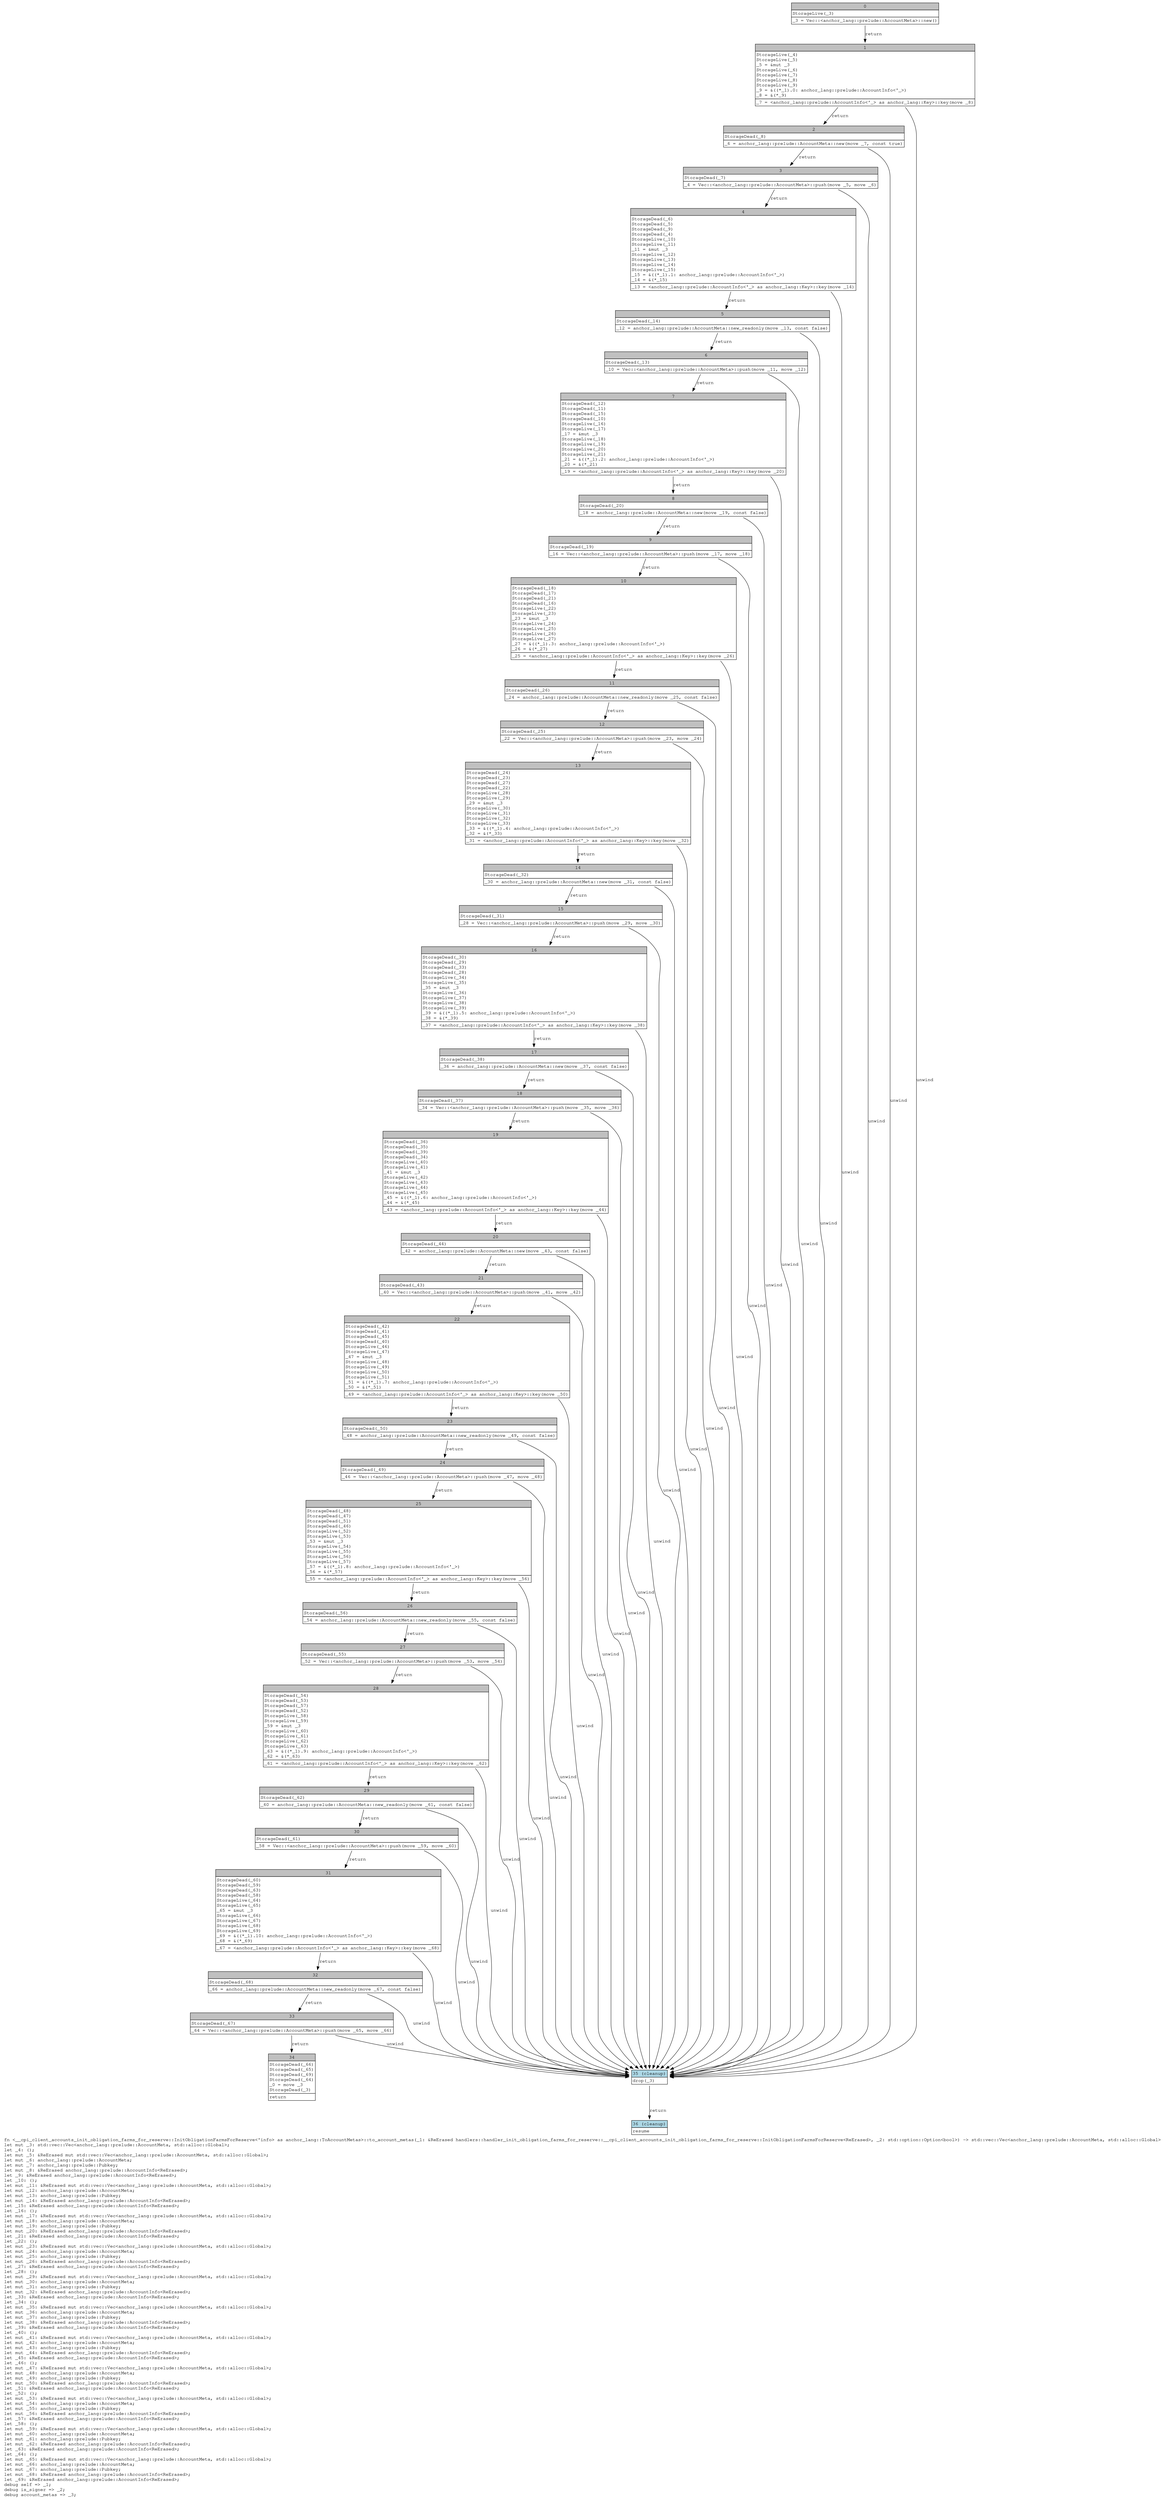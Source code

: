digraph Mir_0_4114 {
    graph [fontname="Courier, monospace"];
    node [fontname="Courier, monospace"];
    edge [fontname="Courier, monospace"];
    label=<fn &lt;__cpi_client_accounts_init_obligation_farms_for_reserve::InitObligationFarmsForReserve&lt;'info&gt; as anchor_lang::ToAccountMetas&gt;::to_account_metas(_1: &amp;ReErased handlers::handler_init_obligation_farms_for_reserve::__cpi_client_accounts_init_obligation_farms_for_reserve::InitObligationFarmsForReserve&lt;ReErased&gt;, _2: std::option::Option&lt;bool&gt;) -&gt; std::vec::Vec&lt;anchor_lang::prelude::AccountMeta, std::alloc::Global&gt;<br align="left"/>let mut _3: std::vec::Vec&lt;anchor_lang::prelude::AccountMeta, std::alloc::Global&gt;;<br align="left"/>let _4: ();<br align="left"/>let mut _5: &amp;ReErased mut std::vec::Vec&lt;anchor_lang::prelude::AccountMeta, std::alloc::Global&gt;;<br align="left"/>let mut _6: anchor_lang::prelude::AccountMeta;<br align="left"/>let mut _7: anchor_lang::prelude::Pubkey;<br align="left"/>let mut _8: &amp;ReErased anchor_lang::prelude::AccountInfo&lt;ReErased&gt;;<br align="left"/>let _9: &amp;ReErased anchor_lang::prelude::AccountInfo&lt;ReErased&gt;;<br align="left"/>let _10: ();<br align="left"/>let mut _11: &amp;ReErased mut std::vec::Vec&lt;anchor_lang::prelude::AccountMeta, std::alloc::Global&gt;;<br align="left"/>let mut _12: anchor_lang::prelude::AccountMeta;<br align="left"/>let mut _13: anchor_lang::prelude::Pubkey;<br align="left"/>let mut _14: &amp;ReErased anchor_lang::prelude::AccountInfo&lt;ReErased&gt;;<br align="left"/>let _15: &amp;ReErased anchor_lang::prelude::AccountInfo&lt;ReErased&gt;;<br align="left"/>let _16: ();<br align="left"/>let mut _17: &amp;ReErased mut std::vec::Vec&lt;anchor_lang::prelude::AccountMeta, std::alloc::Global&gt;;<br align="left"/>let mut _18: anchor_lang::prelude::AccountMeta;<br align="left"/>let mut _19: anchor_lang::prelude::Pubkey;<br align="left"/>let mut _20: &amp;ReErased anchor_lang::prelude::AccountInfo&lt;ReErased&gt;;<br align="left"/>let _21: &amp;ReErased anchor_lang::prelude::AccountInfo&lt;ReErased&gt;;<br align="left"/>let _22: ();<br align="left"/>let mut _23: &amp;ReErased mut std::vec::Vec&lt;anchor_lang::prelude::AccountMeta, std::alloc::Global&gt;;<br align="left"/>let mut _24: anchor_lang::prelude::AccountMeta;<br align="left"/>let mut _25: anchor_lang::prelude::Pubkey;<br align="left"/>let mut _26: &amp;ReErased anchor_lang::prelude::AccountInfo&lt;ReErased&gt;;<br align="left"/>let _27: &amp;ReErased anchor_lang::prelude::AccountInfo&lt;ReErased&gt;;<br align="left"/>let _28: ();<br align="left"/>let mut _29: &amp;ReErased mut std::vec::Vec&lt;anchor_lang::prelude::AccountMeta, std::alloc::Global&gt;;<br align="left"/>let mut _30: anchor_lang::prelude::AccountMeta;<br align="left"/>let mut _31: anchor_lang::prelude::Pubkey;<br align="left"/>let mut _32: &amp;ReErased anchor_lang::prelude::AccountInfo&lt;ReErased&gt;;<br align="left"/>let _33: &amp;ReErased anchor_lang::prelude::AccountInfo&lt;ReErased&gt;;<br align="left"/>let _34: ();<br align="left"/>let mut _35: &amp;ReErased mut std::vec::Vec&lt;anchor_lang::prelude::AccountMeta, std::alloc::Global&gt;;<br align="left"/>let mut _36: anchor_lang::prelude::AccountMeta;<br align="left"/>let mut _37: anchor_lang::prelude::Pubkey;<br align="left"/>let mut _38: &amp;ReErased anchor_lang::prelude::AccountInfo&lt;ReErased&gt;;<br align="left"/>let _39: &amp;ReErased anchor_lang::prelude::AccountInfo&lt;ReErased&gt;;<br align="left"/>let _40: ();<br align="left"/>let mut _41: &amp;ReErased mut std::vec::Vec&lt;anchor_lang::prelude::AccountMeta, std::alloc::Global&gt;;<br align="left"/>let mut _42: anchor_lang::prelude::AccountMeta;<br align="left"/>let mut _43: anchor_lang::prelude::Pubkey;<br align="left"/>let mut _44: &amp;ReErased anchor_lang::prelude::AccountInfo&lt;ReErased&gt;;<br align="left"/>let _45: &amp;ReErased anchor_lang::prelude::AccountInfo&lt;ReErased&gt;;<br align="left"/>let _46: ();<br align="left"/>let mut _47: &amp;ReErased mut std::vec::Vec&lt;anchor_lang::prelude::AccountMeta, std::alloc::Global&gt;;<br align="left"/>let mut _48: anchor_lang::prelude::AccountMeta;<br align="left"/>let mut _49: anchor_lang::prelude::Pubkey;<br align="left"/>let mut _50: &amp;ReErased anchor_lang::prelude::AccountInfo&lt;ReErased&gt;;<br align="left"/>let _51: &amp;ReErased anchor_lang::prelude::AccountInfo&lt;ReErased&gt;;<br align="left"/>let _52: ();<br align="left"/>let mut _53: &amp;ReErased mut std::vec::Vec&lt;anchor_lang::prelude::AccountMeta, std::alloc::Global&gt;;<br align="left"/>let mut _54: anchor_lang::prelude::AccountMeta;<br align="left"/>let mut _55: anchor_lang::prelude::Pubkey;<br align="left"/>let mut _56: &amp;ReErased anchor_lang::prelude::AccountInfo&lt;ReErased&gt;;<br align="left"/>let _57: &amp;ReErased anchor_lang::prelude::AccountInfo&lt;ReErased&gt;;<br align="left"/>let _58: ();<br align="left"/>let mut _59: &amp;ReErased mut std::vec::Vec&lt;anchor_lang::prelude::AccountMeta, std::alloc::Global&gt;;<br align="left"/>let mut _60: anchor_lang::prelude::AccountMeta;<br align="left"/>let mut _61: anchor_lang::prelude::Pubkey;<br align="left"/>let mut _62: &amp;ReErased anchor_lang::prelude::AccountInfo&lt;ReErased&gt;;<br align="left"/>let _63: &amp;ReErased anchor_lang::prelude::AccountInfo&lt;ReErased&gt;;<br align="left"/>let _64: ();<br align="left"/>let mut _65: &amp;ReErased mut std::vec::Vec&lt;anchor_lang::prelude::AccountMeta, std::alloc::Global&gt;;<br align="left"/>let mut _66: anchor_lang::prelude::AccountMeta;<br align="left"/>let mut _67: anchor_lang::prelude::Pubkey;<br align="left"/>let mut _68: &amp;ReErased anchor_lang::prelude::AccountInfo&lt;ReErased&gt;;<br align="left"/>let _69: &amp;ReErased anchor_lang::prelude::AccountInfo&lt;ReErased&gt;;<br align="left"/>debug self =&gt; _1;<br align="left"/>debug is_signer =&gt; _2;<br align="left"/>debug account_metas =&gt; _3;<br align="left"/>>;
    bb0__0_4114 [shape="none", label=<<table border="0" cellborder="1" cellspacing="0"><tr><td bgcolor="gray" align="center" colspan="1">0</td></tr><tr><td align="left" balign="left">StorageLive(_3)<br/></td></tr><tr><td align="left">_3 = Vec::&lt;anchor_lang::prelude::AccountMeta&gt;::new()</td></tr></table>>];
    bb1__0_4114 [shape="none", label=<<table border="0" cellborder="1" cellspacing="0"><tr><td bgcolor="gray" align="center" colspan="1">1</td></tr><tr><td align="left" balign="left">StorageLive(_4)<br/>StorageLive(_5)<br/>_5 = &amp;mut _3<br/>StorageLive(_6)<br/>StorageLive(_7)<br/>StorageLive(_8)<br/>StorageLive(_9)<br/>_9 = &amp;((*_1).0: anchor_lang::prelude::AccountInfo&lt;'_&gt;)<br/>_8 = &amp;(*_9)<br/></td></tr><tr><td align="left">_7 = &lt;anchor_lang::prelude::AccountInfo&lt;'_&gt; as anchor_lang::Key&gt;::key(move _8)</td></tr></table>>];
    bb2__0_4114 [shape="none", label=<<table border="0" cellborder="1" cellspacing="0"><tr><td bgcolor="gray" align="center" colspan="1">2</td></tr><tr><td align="left" balign="left">StorageDead(_8)<br/></td></tr><tr><td align="left">_6 = anchor_lang::prelude::AccountMeta::new(move _7, const true)</td></tr></table>>];
    bb3__0_4114 [shape="none", label=<<table border="0" cellborder="1" cellspacing="0"><tr><td bgcolor="gray" align="center" colspan="1">3</td></tr><tr><td align="left" balign="left">StorageDead(_7)<br/></td></tr><tr><td align="left">_4 = Vec::&lt;anchor_lang::prelude::AccountMeta&gt;::push(move _5, move _6)</td></tr></table>>];
    bb4__0_4114 [shape="none", label=<<table border="0" cellborder="1" cellspacing="0"><tr><td bgcolor="gray" align="center" colspan="1">4</td></tr><tr><td align="left" balign="left">StorageDead(_6)<br/>StorageDead(_5)<br/>StorageDead(_9)<br/>StorageDead(_4)<br/>StorageLive(_10)<br/>StorageLive(_11)<br/>_11 = &amp;mut _3<br/>StorageLive(_12)<br/>StorageLive(_13)<br/>StorageLive(_14)<br/>StorageLive(_15)<br/>_15 = &amp;((*_1).1: anchor_lang::prelude::AccountInfo&lt;'_&gt;)<br/>_14 = &amp;(*_15)<br/></td></tr><tr><td align="left">_13 = &lt;anchor_lang::prelude::AccountInfo&lt;'_&gt; as anchor_lang::Key&gt;::key(move _14)</td></tr></table>>];
    bb5__0_4114 [shape="none", label=<<table border="0" cellborder="1" cellspacing="0"><tr><td bgcolor="gray" align="center" colspan="1">5</td></tr><tr><td align="left" balign="left">StorageDead(_14)<br/></td></tr><tr><td align="left">_12 = anchor_lang::prelude::AccountMeta::new_readonly(move _13, const false)</td></tr></table>>];
    bb6__0_4114 [shape="none", label=<<table border="0" cellborder="1" cellspacing="0"><tr><td bgcolor="gray" align="center" colspan="1">6</td></tr><tr><td align="left" balign="left">StorageDead(_13)<br/></td></tr><tr><td align="left">_10 = Vec::&lt;anchor_lang::prelude::AccountMeta&gt;::push(move _11, move _12)</td></tr></table>>];
    bb7__0_4114 [shape="none", label=<<table border="0" cellborder="1" cellspacing="0"><tr><td bgcolor="gray" align="center" colspan="1">7</td></tr><tr><td align="left" balign="left">StorageDead(_12)<br/>StorageDead(_11)<br/>StorageDead(_15)<br/>StorageDead(_10)<br/>StorageLive(_16)<br/>StorageLive(_17)<br/>_17 = &amp;mut _3<br/>StorageLive(_18)<br/>StorageLive(_19)<br/>StorageLive(_20)<br/>StorageLive(_21)<br/>_21 = &amp;((*_1).2: anchor_lang::prelude::AccountInfo&lt;'_&gt;)<br/>_20 = &amp;(*_21)<br/></td></tr><tr><td align="left">_19 = &lt;anchor_lang::prelude::AccountInfo&lt;'_&gt; as anchor_lang::Key&gt;::key(move _20)</td></tr></table>>];
    bb8__0_4114 [shape="none", label=<<table border="0" cellborder="1" cellspacing="0"><tr><td bgcolor="gray" align="center" colspan="1">8</td></tr><tr><td align="left" balign="left">StorageDead(_20)<br/></td></tr><tr><td align="left">_18 = anchor_lang::prelude::AccountMeta::new(move _19, const false)</td></tr></table>>];
    bb9__0_4114 [shape="none", label=<<table border="0" cellborder="1" cellspacing="0"><tr><td bgcolor="gray" align="center" colspan="1">9</td></tr><tr><td align="left" balign="left">StorageDead(_19)<br/></td></tr><tr><td align="left">_16 = Vec::&lt;anchor_lang::prelude::AccountMeta&gt;::push(move _17, move _18)</td></tr></table>>];
    bb10__0_4114 [shape="none", label=<<table border="0" cellborder="1" cellspacing="0"><tr><td bgcolor="gray" align="center" colspan="1">10</td></tr><tr><td align="left" balign="left">StorageDead(_18)<br/>StorageDead(_17)<br/>StorageDead(_21)<br/>StorageDead(_16)<br/>StorageLive(_22)<br/>StorageLive(_23)<br/>_23 = &amp;mut _3<br/>StorageLive(_24)<br/>StorageLive(_25)<br/>StorageLive(_26)<br/>StorageLive(_27)<br/>_27 = &amp;((*_1).3: anchor_lang::prelude::AccountInfo&lt;'_&gt;)<br/>_26 = &amp;(*_27)<br/></td></tr><tr><td align="left">_25 = &lt;anchor_lang::prelude::AccountInfo&lt;'_&gt; as anchor_lang::Key&gt;::key(move _26)</td></tr></table>>];
    bb11__0_4114 [shape="none", label=<<table border="0" cellborder="1" cellspacing="0"><tr><td bgcolor="gray" align="center" colspan="1">11</td></tr><tr><td align="left" balign="left">StorageDead(_26)<br/></td></tr><tr><td align="left">_24 = anchor_lang::prelude::AccountMeta::new_readonly(move _25, const false)</td></tr></table>>];
    bb12__0_4114 [shape="none", label=<<table border="0" cellborder="1" cellspacing="0"><tr><td bgcolor="gray" align="center" colspan="1">12</td></tr><tr><td align="left" balign="left">StorageDead(_25)<br/></td></tr><tr><td align="left">_22 = Vec::&lt;anchor_lang::prelude::AccountMeta&gt;::push(move _23, move _24)</td></tr></table>>];
    bb13__0_4114 [shape="none", label=<<table border="0" cellborder="1" cellspacing="0"><tr><td bgcolor="gray" align="center" colspan="1">13</td></tr><tr><td align="left" balign="left">StorageDead(_24)<br/>StorageDead(_23)<br/>StorageDead(_27)<br/>StorageDead(_22)<br/>StorageLive(_28)<br/>StorageLive(_29)<br/>_29 = &amp;mut _3<br/>StorageLive(_30)<br/>StorageLive(_31)<br/>StorageLive(_32)<br/>StorageLive(_33)<br/>_33 = &amp;((*_1).4: anchor_lang::prelude::AccountInfo&lt;'_&gt;)<br/>_32 = &amp;(*_33)<br/></td></tr><tr><td align="left">_31 = &lt;anchor_lang::prelude::AccountInfo&lt;'_&gt; as anchor_lang::Key&gt;::key(move _32)</td></tr></table>>];
    bb14__0_4114 [shape="none", label=<<table border="0" cellborder="1" cellspacing="0"><tr><td bgcolor="gray" align="center" colspan="1">14</td></tr><tr><td align="left" balign="left">StorageDead(_32)<br/></td></tr><tr><td align="left">_30 = anchor_lang::prelude::AccountMeta::new(move _31, const false)</td></tr></table>>];
    bb15__0_4114 [shape="none", label=<<table border="0" cellborder="1" cellspacing="0"><tr><td bgcolor="gray" align="center" colspan="1">15</td></tr><tr><td align="left" balign="left">StorageDead(_31)<br/></td></tr><tr><td align="left">_28 = Vec::&lt;anchor_lang::prelude::AccountMeta&gt;::push(move _29, move _30)</td></tr></table>>];
    bb16__0_4114 [shape="none", label=<<table border="0" cellborder="1" cellspacing="0"><tr><td bgcolor="gray" align="center" colspan="1">16</td></tr><tr><td align="left" balign="left">StorageDead(_30)<br/>StorageDead(_29)<br/>StorageDead(_33)<br/>StorageDead(_28)<br/>StorageLive(_34)<br/>StorageLive(_35)<br/>_35 = &amp;mut _3<br/>StorageLive(_36)<br/>StorageLive(_37)<br/>StorageLive(_38)<br/>StorageLive(_39)<br/>_39 = &amp;((*_1).5: anchor_lang::prelude::AccountInfo&lt;'_&gt;)<br/>_38 = &amp;(*_39)<br/></td></tr><tr><td align="left">_37 = &lt;anchor_lang::prelude::AccountInfo&lt;'_&gt; as anchor_lang::Key&gt;::key(move _38)</td></tr></table>>];
    bb17__0_4114 [shape="none", label=<<table border="0" cellborder="1" cellspacing="0"><tr><td bgcolor="gray" align="center" colspan="1">17</td></tr><tr><td align="left" balign="left">StorageDead(_38)<br/></td></tr><tr><td align="left">_36 = anchor_lang::prelude::AccountMeta::new(move _37, const false)</td></tr></table>>];
    bb18__0_4114 [shape="none", label=<<table border="0" cellborder="1" cellspacing="0"><tr><td bgcolor="gray" align="center" colspan="1">18</td></tr><tr><td align="left" balign="left">StorageDead(_37)<br/></td></tr><tr><td align="left">_34 = Vec::&lt;anchor_lang::prelude::AccountMeta&gt;::push(move _35, move _36)</td></tr></table>>];
    bb19__0_4114 [shape="none", label=<<table border="0" cellborder="1" cellspacing="0"><tr><td bgcolor="gray" align="center" colspan="1">19</td></tr><tr><td align="left" balign="left">StorageDead(_36)<br/>StorageDead(_35)<br/>StorageDead(_39)<br/>StorageDead(_34)<br/>StorageLive(_40)<br/>StorageLive(_41)<br/>_41 = &amp;mut _3<br/>StorageLive(_42)<br/>StorageLive(_43)<br/>StorageLive(_44)<br/>StorageLive(_45)<br/>_45 = &amp;((*_1).6: anchor_lang::prelude::AccountInfo&lt;'_&gt;)<br/>_44 = &amp;(*_45)<br/></td></tr><tr><td align="left">_43 = &lt;anchor_lang::prelude::AccountInfo&lt;'_&gt; as anchor_lang::Key&gt;::key(move _44)</td></tr></table>>];
    bb20__0_4114 [shape="none", label=<<table border="0" cellborder="1" cellspacing="0"><tr><td bgcolor="gray" align="center" colspan="1">20</td></tr><tr><td align="left" balign="left">StorageDead(_44)<br/></td></tr><tr><td align="left">_42 = anchor_lang::prelude::AccountMeta::new(move _43, const false)</td></tr></table>>];
    bb21__0_4114 [shape="none", label=<<table border="0" cellborder="1" cellspacing="0"><tr><td bgcolor="gray" align="center" colspan="1">21</td></tr><tr><td align="left" balign="left">StorageDead(_43)<br/></td></tr><tr><td align="left">_40 = Vec::&lt;anchor_lang::prelude::AccountMeta&gt;::push(move _41, move _42)</td></tr></table>>];
    bb22__0_4114 [shape="none", label=<<table border="0" cellborder="1" cellspacing="0"><tr><td bgcolor="gray" align="center" colspan="1">22</td></tr><tr><td align="left" balign="left">StorageDead(_42)<br/>StorageDead(_41)<br/>StorageDead(_45)<br/>StorageDead(_40)<br/>StorageLive(_46)<br/>StorageLive(_47)<br/>_47 = &amp;mut _3<br/>StorageLive(_48)<br/>StorageLive(_49)<br/>StorageLive(_50)<br/>StorageLive(_51)<br/>_51 = &amp;((*_1).7: anchor_lang::prelude::AccountInfo&lt;'_&gt;)<br/>_50 = &amp;(*_51)<br/></td></tr><tr><td align="left">_49 = &lt;anchor_lang::prelude::AccountInfo&lt;'_&gt; as anchor_lang::Key&gt;::key(move _50)</td></tr></table>>];
    bb23__0_4114 [shape="none", label=<<table border="0" cellborder="1" cellspacing="0"><tr><td bgcolor="gray" align="center" colspan="1">23</td></tr><tr><td align="left" balign="left">StorageDead(_50)<br/></td></tr><tr><td align="left">_48 = anchor_lang::prelude::AccountMeta::new_readonly(move _49, const false)</td></tr></table>>];
    bb24__0_4114 [shape="none", label=<<table border="0" cellborder="1" cellspacing="0"><tr><td bgcolor="gray" align="center" colspan="1">24</td></tr><tr><td align="left" balign="left">StorageDead(_49)<br/></td></tr><tr><td align="left">_46 = Vec::&lt;anchor_lang::prelude::AccountMeta&gt;::push(move _47, move _48)</td></tr></table>>];
    bb25__0_4114 [shape="none", label=<<table border="0" cellborder="1" cellspacing="0"><tr><td bgcolor="gray" align="center" colspan="1">25</td></tr><tr><td align="left" balign="left">StorageDead(_48)<br/>StorageDead(_47)<br/>StorageDead(_51)<br/>StorageDead(_46)<br/>StorageLive(_52)<br/>StorageLive(_53)<br/>_53 = &amp;mut _3<br/>StorageLive(_54)<br/>StorageLive(_55)<br/>StorageLive(_56)<br/>StorageLive(_57)<br/>_57 = &amp;((*_1).8: anchor_lang::prelude::AccountInfo&lt;'_&gt;)<br/>_56 = &amp;(*_57)<br/></td></tr><tr><td align="left">_55 = &lt;anchor_lang::prelude::AccountInfo&lt;'_&gt; as anchor_lang::Key&gt;::key(move _56)</td></tr></table>>];
    bb26__0_4114 [shape="none", label=<<table border="0" cellborder="1" cellspacing="0"><tr><td bgcolor="gray" align="center" colspan="1">26</td></tr><tr><td align="left" balign="left">StorageDead(_56)<br/></td></tr><tr><td align="left">_54 = anchor_lang::prelude::AccountMeta::new_readonly(move _55, const false)</td></tr></table>>];
    bb27__0_4114 [shape="none", label=<<table border="0" cellborder="1" cellspacing="0"><tr><td bgcolor="gray" align="center" colspan="1">27</td></tr><tr><td align="left" balign="left">StorageDead(_55)<br/></td></tr><tr><td align="left">_52 = Vec::&lt;anchor_lang::prelude::AccountMeta&gt;::push(move _53, move _54)</td></tr></table>>];
    bb28__0_4114 [shape="none", label=<<table border="0" cellborder="1" cellspacing="0"><tr><td bgcolor="gray" align="center" colspan="1">28</td></tr><tr><td align="left" balign="left">StorageDead(_54)<br/>StorageDead(_53)<br/>StorageDead(_57)<br/>StorageDead(_52)<br/>StorageLive(_58)<br/>StorageLive(_59)<br/>_59 = &amp;mut _3<br/>StorageLive(_60)<br/>StorageLive(_61)<br/>StorageLive(_62)<br/>StorageLive(_63)<br/>_63 = &amp;((*_1).9: anchor_lang::prelude::AccountInfo&lt;'_&gt;)<br/>_62 = &amp;(*_63)<br/></td></tr><tr><td align="left">_61 = &lt;anchor_lang::prelude::AccountInfo&lt;'_&gt; as anchor_lang::Key&gt;::key(move _62)</td></tr></table>>];
    bb29__0_4114 [shape="none", label=<<table border="0" cellborder="1" cellspacing="0"><tr><td bgcolor="gray" align="center" colspan="1">29</td></tr><tr><td align="left" balign="left">StorageDead(_62)<br/></td></tr><tr><td align="left">_60 = anchor_lang::prelude::AccountMeta::new_readonly(move _61, const false)</td></tr></table>>];
    bb30__0_4114 [shape="none", label=<<table border="0" cellborder="1" cellspacing="0"><tr><td bgcolor="gray" align="center" colspan="1">30</td></tr><tr><td align="left" balign="left">StorageDead(_61)<br/></td></tr><tr><td align="left">_58 = Vec::&lt;anchor_lang::prelude::AccountMeta&gt;::push(move _59, move _60)</td></tr></table>>];
    bb31__0_4114 [shape="none", label=<<table border="0" cellborder="1" cellspacing="0"><tr><td bgcolor="gray" align="center" colspan="1">31</td></tr><tr><td align="left" balign="left">StorageDead(_60)<br/>StorageDead(_59)<br/>StorageDead(_63)<br/>StorageDead(_58)<br/>StorageLive(_64)<br/>StorageLive(_65)<br/>_65 = &amp;mut _3<br/>StorageLive(_66)<br/>StorageLive(_67)<br/>StorageLive(_68)<br/>StorageLive(_69)<br/>_69 = &amp;((*_1).10: anchor_lang::prelude::AccountInfo&lt;'_&gt;)<br/>_68 = &amp;(*_69)<br/></td></tr><tr><td align="left">_67 = &lt;anchor_lang::prelude::AccountInfo&lt;'_&gt; as anchor_lang::Key&gt;::key(move _68)</td></tr></table>>];
    bb32__0_4114 [shape="none", label=<<table border="0" cellborder="1" cellspacing="0"><tr><td bgcolor="gray" align="center" colspan="1">32</td></tr><tr><td align="left" balign="left">StorageDead(_68)<br/></td></tr><tr><td align="left">_66 = anchor_lang::prelude::AccountMeta::new_readonly(move _67, const false)</td></tr></table>>];
    bb33__0_4114 [shape="none", label=<<table border="0" cellborder="1" cellspacing="0"><tr><td bgcolor="gray" align="center" colspan="1">33</td></tr><tr><td align="left" balign="left">StorageDead(_67)<br/></td></tr><tr><td align="left">_64 = Vec::&lt;anchor_lang::prelude::AccountMeta&gt;::push(move _65, move _66)</td></tr></table>>];
    bb34__0_4114 [shape="none", label=<<table border="0" cellborder="1" cellspacing="0"><tr><td bgcolor="gray" align="center" colspan="1">34</td></tr><tr><td align="left" balign="left">StorageDead(_66)<br/>StorageDead(_65)<br/>StorageDead(_69)<br/>StorageDead(_64)<br/>_0 = move _3<br/>StorageDead(_3)<br/></td></tr><tr><td align="left">return</td></tr></table>>];
    bb35__0_4114 [shape="none", label=<<table border="0" cellborder="1" cellspacing="0"><tr><td bgcolor="lightblue" align="center" colspan="1">35 (cleanup)</td></tr><tr><td align="left">drop(_3)</td></tr></table>>];
    bb36__0_4114 [shape="none", label=<<table border="0" cellborder="1" cellspacing="0"><tr><td bgcolor="lightblue" align="center" colspan="1">36 (cleanup)</td></tr><tr><td align="left">resume</td></tr></table>>];
    bb0__0_4114 -> bb1__0_4114 [label="return"];
    bb1__0_4114 -> bb2__0_4114 [label="return"];
    bb1__0_4114 -> bb35__0_4114 [label="unwind"];
    bb2__0_4114 -> bb3__0_4114 [label="return"];
    bb2__0_4114 -> bb35__0_4114 [label="unwind"];
    bb3__0_4114 -> bb4__0_4114 [label="return"];
    bb3__0_4114 -> bb35__0_4114 [label="unwind"];
    bb4__0_4114 -> bb5__0_4114 [label="return"];
    bb4__0_4114 -> bb35__0_4114 [label="unwind"];
    bb5__0_4114 -> bb6__0_4114 [label="return"];
    bb5__0_4114 -> bb35__0_4114 [label="unwind"];
    bb6__0_4114 -> bb7__0_4114 [label="return"];
    bb6__0_4114 -> bb35__0_4114 [label="unwind"];
    bb7__0_4114 -> bb8__0_4114 [label="return"];
    bb7__0_4114 -> bb35__0_4114 [label="unwind"];
    bb8__0_4114 -> bb9__0_4114 [label="return"];
    bb8__0_4114 -> bb35__0_4114 [label="unwind"];
    bb9__0_4114 -> bb10__0_4114 [label="return"];
    bb9__0_4114 -> bb35__0_4114 [label="unwind"];
    bb10__0_4114 -> bb11__0_4114 [label="return"];
    bb10__0_4114 -> bb35__0_4114 [label="unwind"];
    bb11__0_4114 -> bb12__0_4114 [label="return"];
    bb11__0_4114 -> bb35__0_4114 [label="unwind"];
    bb12__0_4114 -> bb13__0_4114 [label="return"];
    bb12__0_4114 -> bb35__0_4114 [label="unwind"];
    bb13__0_4114 -> bb14__0_4114 [label="return"];
    bb13__0_4114 -> bb35__0_4114 [label="unwind"];
    bb14__0_4114 -> bb15__0_4114 [label="return"];
    bb14__0_4114 -> bb35__0_4114 [label="unwind"];
    bb15__0_4114 -> bb16__0_4114 [label="return"];
    bb15__0_4114 -> bb35__0_4114 [label="unwind"];
    bb16__0_4114 -> bb17__0_4114 [label="return"];
    bb16__0_4114 -> bb35__0_4114 [label="unwind"];
    bb17__0_4114 -> bb18__0_4114 [label="return"];
    bb17__0_4114 -> bb35__0_4114 [label="unwind"];
    bb18__0_4114 -> bb19__0_4114 [label="return"];
    bb18__0_4114 -> bb35__0_4114 [label="unwind"];
    bb19__0_4114 -> bb20__0_4114 [label="return"];
    bb19__0_4114 -> bb35__0_4114 [label="unwind"];
    bb20__0_4114 -> bb21__0_4114 [label="return"];
    bb20__0_4114 -> bb35__0_4114 [label="unwind"];
    bb21__0_4114 -> bb22__0_4114 [label="return"];
    bb21__0_4114 -> bb35__0_4114 [label="unwind"];
    bb22__0_4114 -> bb23__0_4114 [label="return"];
    bb22__0_4114 -> bb35__0_4114 [label="unwind"];
    bb23__0_4114 -> bb24__0_4114 [label="return"];
    bb23__0_4114 -> bb35__0_4114 [label="unwind"];
    bb24__0_4114 -> bb25__0_4114 [label="return"];
    bb24__0_4114 -> bb35__0_4114 [label="unwind"];
    bb25__0_4114 -> bb26__0_4114 [label="return"];
    bb25__0_4114 -> bb35__0_4114 [label="unwind"];
    bb26__0_4114 -> bb27__0_4114 [label="return"];
    bb26__0_4114 -> bb35__0_4114 [label="unwind"];
    bb27__0_4114 -> bb28__0_4114 [label="return"];
    bb27__0_4114 -> bb35__0_4114 [label="unwind"];
    bb28__0_4114 -> bb29__0_4114 [label="return"];
    bb28__0_4114 -> bb35__0_4114 [label="unwind"];
    bb29__0_4114 -> bb30__0_4114 [label="return"];
    bb29__0_4114 -> bb35__0_4114 [label="unwind"];
    bb30__0_4114 -> bb31__0_4114 [label="return"];
    bb30__0_4114 -> bb35__0_4114 [label="unwind"];
    bb31__0_4114 -> bb32__0_4114 [label="return"];
    bb31__0_4114 -> bb35__0_4114 [label="unwind"];
    bb32__0_4114 -> bb33__0_4114 [label="return"];
    bb32__0_4114 -> bb35__0_4114 [label="unwind"];
    bb33__0_4114 -> bb34__0_4114 [label="return"];
    bb33__0_4114 -> bb35__0_4114 [label="unwind"];
    bb35__0_4114 -> bb36__0_4114 [label="return"];
}
